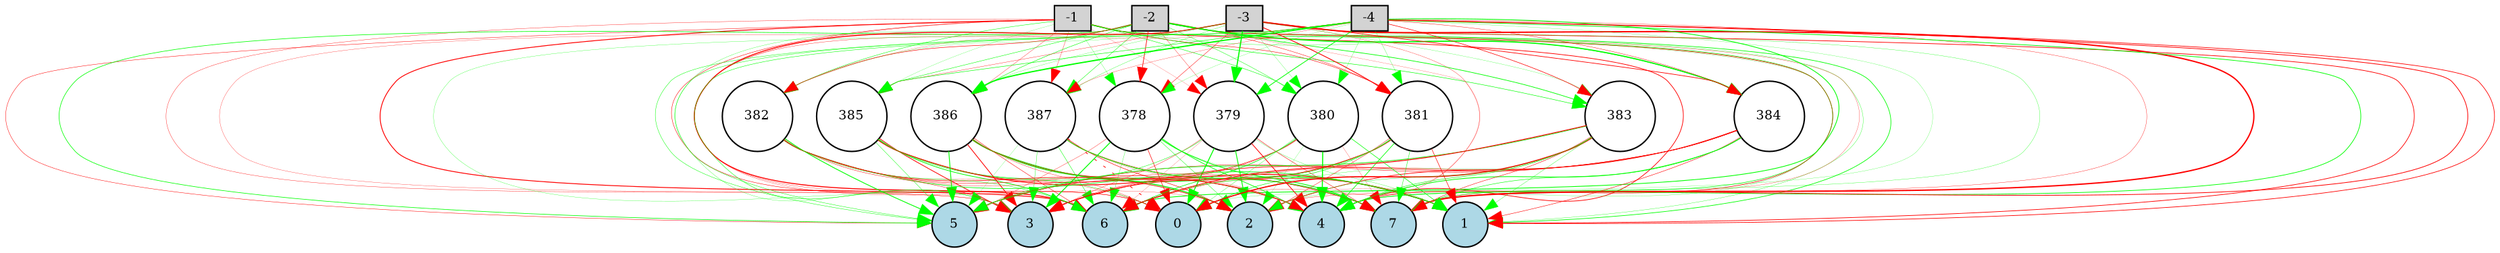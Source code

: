digraph {
	node [fontsize=9 height=0.2 shape=circle width=0.2]
	-1 [fillcolor=lightgray shape=box style=filled]
	-2 [fillcolor=lightgray shape=box style=filled]
	-3 [fillcolor=lightgray shape=box style=filled]
	-4 [fillcolor=lightgray shape=box style=filled]
	0 [fillcolor=lightblue style=filled]
	1 [fillcolor=lightblue style=filled]
	2 [fillcolor=lightblue style=filled]
	3 [fillcolor=lightblue style=filled]
	4 [fillcolor=lightblue style=filled]
	5 [fillcolor=lightblue style=filled]
	6 [fillcolor=lightblue style=filled]
	7 [fillcolor=lightblue style=filled]
	384 [fillcolor=white style=filled]
	385 [fillcolor=white style=filled]
	386 [fillcolor=white style=filled]
	387 [fillcolor=white style=filled]
	378 [fillcolor=white style=filled]
	379 [fillcolor=white style=filled]
	380 [fillcolor=white style=filled]
	381 [fillcolor=white style=filled]
	382 [fillcolor=white style=filled]
	383 [fillcolor=white style=filled]
	-1 -> 378 [color=green penwidth=0.14124751653395767 style=solid]
	-1 -> 379 [color=red penwidth=0.10701539677341676 style=solid]
	-1 -> 380 [color=green penwidth=0.2909374472964182 style=solid]
	-1 -> 381 [color=red penwidth=0.2964603449841121 style=solid]
	-1 -> 382 [color=green penwidth=0.27753956454741036 style=solid]
	-1 -> 383 [color=green penwidth=0.3291004493517829 style=solid]
	-1 -> 384 [color=green penwidth=0.1847083066324422 style=solid]
	-1 -> 385 [color=green penwidth=0.12038684461144654 style=solid]
	-1 -> 386 [color=red penwidth=0.17983674134561678 style=solid]
	-1 -> 387 [color=red penwidth=0.18676939303065554 style=solid]
	-2 -> 378 [color=red penwidth=0.43865568635315166 style=solid]
	-2 -> 379 [color=red penwidth=0.18446576187179597 style=solid]
	-2 -> 380 [color=green penwidth=0.2449919590082071 style=solid]
	-2 -> 381 [color=red penwidth=0.25375938931049685 style=solid]
	-2 -> 382 [color=red penwidth=0.3322543126689262 style=solid]
	-2 -> 383 [color=green penwidth=0.444330517213706 style=solid]
	-2 -> 384 [color=green penwidth=0.7957950411789406 style=solid]
	-2 -> 385 [color=green penwidth=0.28238749863124424 style=solid]
	-2 -> 386 [color=green penwidth=0.30187143256058097 style=solid]
	-2 -> 387 [color=green penwidth=0.26836966258566164 style=solid]
	-3 -> 378 [color=red penwidth=0.25338911556176996 style=solid]
	-3 -> 379 [color=green penwidth=0.8057272149403197 style=solid]
	-3 -> 380 [color=green penwidth=0.13102744668453792 style=solid]
	-3 -> 381 [color=red penwidth=0.553418071209592 style=solid]
	-3 -> 382 [color=green penwidth=0.11953103206719605 style=solid]
	-3 -> 383 [color=green penwidth=0.13310959201165662 style=solid]
	-3 -> 384 [color=red penwidth=0.439749872186214 style=solid]
	-3 -> 385 [color=red penwidth=0.18954636948546458 style=solid]
	-3 -> 386 [color=green penwidth=0.13299022740474192 style=solid]
	-3 -> 387 [color=green penwidth=0.16765139705818088 style=solid]
	-4 -> 378 [color=green penwidth=0.1170293434022012 style=solid]
	-4 -> 379 [color=green penwidth=0.49820067992656303 style=solid]
	-4 -> 380 [color=green penwidth=0.14764934441318045 style=solid]
	-4 -> 381 [color=green penwidth=0.15426463604310253 style=solid]
	-4 -> 382 [color=red penwidth=0.10696446358159578 style=solid]
	-4 -> 383 [color=red penwidth=0.36888925233458636 style=solid]
	-4 -> 384 [color=red penwidth=0.23525045768732522 style=solid]
	-4 -> 385 [color=green penwidth=0.326741354093108 style=solid]
	-4 -> 386 [color=green penwidth=0.9074639198180078 style=solid]
	-4 -> 387 [color=red penwidth=0.1512341505548298 style=solid]
	378 -> 0 [color=red penwidth=0.3505764795284706 style=solid]
	378 -> 1 [color=green penwidth=0.10006942964433914 style=solid]
	378 -> 2 [color=green penwidth=0.24122869975464992 style=solid]
	378 -> 3 [color=green penwidth=0.6294325689490032 style=solid]
	378 -> 4 [color=green penwidth=0.43451269916826596 style=solid]
	378 -> 5 [color=red penwidth=0.1865490459909575 style=solid]
	378 -> 6 [color=green penwidth=0.16638677444100583 style=solid]
	378 -> 7 [color=green penwidth=0.5277699681986631 style=solid]
	379 -> 0 [color=green penwidth=0.6622835114937091 style=solid]
	379 -> 1 [color=green penwidth=0.15143047131457565 style=solid]
	379 -> 2 [color=green penwidth=0.5731310167085717 style=solid]
	379 -> 3 [color=red penwidth=0.20685861698196353 style=solid]
	379 -> 4 [color=red penwidth=0.5161671307731163 style=solid]
	379 -> 5 [color=green penwidth=0.26111849386379726 style=solid]
	379 -> 6 [color=red penwidth=0.10358962630193745 style=solid]
	379 -> 7 [color=red penwidth=0.272458830483021 style=solid]
	380 -> 0 [color=green penwidth=0.16474158228562236 style=solid]
	380 -> 1 [color=green penwidth=0.36223281836096644 style=solid]
	380 -> 2 [color=green penwidth=0.11051859739859315 style=solid]
	380 -> 3 [color=red penwidth=0.23065583004540477 style=solid]
	380 -> 4 [color=green penwidth=0.7428001947404805 style=solid]
	380 -> 5 [color=red penwidth=0.33132722772262674 style=solid]
	380 -> 6 [color=green penwidth=0.39908078475044007 style=solid]
	380 -> 7 [color=red penwidth=0.13440414589954225 style=solid]
	381 -> 0 [color=green penwidth=0.3200085623959543 style=solid]
	381 -> 1 [color=red penwidth=0.341214871919032 style=solid]
	381 -> 2 [color=red penwidth=0.23952481827965602 style=solid]
	381 -> 3 [color=red penwidth=0.4883876830644759 style=solid]
	381 -> 4 [color=green penwidth=0.4235834181996232 style=solid]
	381 -> 5 [color=red penwidth=0.14875394860639757 style=solid]
	381 -> 6 [color=green penwidth=0.31916821228427594 style=solid]
	381 -> 7 [color=green penwidth=0.26104239895917947 style=solid]
	382 -> 0 [color=red penwidth=0.14166916827808346 style=solid]
	382 -> 1 [color=green penwidth=0.40419086607099775 style=solid]
	382 -> 2 [color=red penwidth=0.39791778540206924 style=solid]
	382 -> 3 [color=red penwidth=0.23278553533369403 style=solid]
	382 -> 4 [color=red penwidth=0.2863930618559867 style=solid]
	382 -> 5 [color=green penwidth=0.5479281499377221 style=solid]
	382 -> 6 [color=green penwidth=0.22902662689191103 style=solid]
	382 -> 7 [color=red penwidth=0.17794272643392678 style=solid]
	383 -> 0 [color=red penwidth=0.8056883997830897 style=solid]
	383 -> 1 [color=green penwidth=0.17813973342632294 style=solid]
	383 -> 2 [color=green penwidth=0.18193441549883915 style=solid]
	383 -> 3 [color=red penwidth=0.12845103404681565 style=solid]
	383 -> 4 [color=green penwidth=0.31254325884018463 style=solid]
	383 -> 5 [color=green penwidth=0.427232792064405 style=solid]
	383 -> 6 [color=red penwidth=0.5552931105791279 style=solid]
	383 -> 7 [color=red penwidth=0.2799276287502691 style=solid]
	384 -> 0 [color=green penwidth=0.15742823808819928 style=solid]
	384 -> 1 [color=red penwidth=0.2979294791009053 style=solid]
	384 -> 2 [color=red penwidth=0.4387640562830357 style=solid]
	384 -> 3 [color=red penwidth=0.3775269767713503 style=solid]
	384 -> 4 [color=green penwidth=0.5141821387595619 style=solid]
	384 -> 5 [color=red penwidth=0.2710754452394023 style=solid]
	384 -> 6 [color=red penwidth=0.28834538161920353 style=solid]
	384 -> 7 [color=green penwidth=0.3090613670409412 style=solid]
	385 -> 0 [color=green penwidth=0.23849442634385368 style=solid]
	385 -> 1 [color=red penwidth=0.568990815016438 style=solid]
	385 -> 2 [color=green penwidth=0.1652542555627763 style=solid]
	385 -> 3 [color=red penwidth=0.4952544672528255 style=solid]
	385 -> 4 [color=green penwidth=0.26181857108764894 style=solid]
	385 -> 5 [color=green penwidth=0.2359773770659441 style=solid]
	385 -> 6 [color=green penwidth=0.4800289914976372 style=solid]
	385 -> 7 [color=red penwidth=0.3392454654600932 style=solid]
	386 -> 0 [color=red penwidth=0.18879851585236831 style=solid]
	386 -> 1 [color=green penwidth=0.5373050784958057 style=solid]
	386 -> 2 [color=green penwidth=0.6282269263272849 style=solid]
	386 -> 3 [color=red penwidth=0.5264505481599484 style=solid]
	386 -> 4 [color=red penwidth=0.4506918660217185 style=solid]
	386 -> 5 [color=green penwidth=0.5593572684063925 style=solid]
	386 -> 6 [color=red penwidth=0.2782382545851324 style=solid]
	386 -> 7 [color=green penwidth=0.18303665456490986 style=solid]
	387 -> 0 [color=red penwidth=0.49290137342496576 style=dotted]
	387 -> 1 [color=red penwidth=0.3738349575900596 style=solid]
	387 -> 2 [color=red penwidth=0.3305912342651146 style=solid]
	387 -> 3 [color=green penwidth=0.20827779278405617 style=solid]
	387 -> 4 [color=red penwidth=0.14044615471359478 style=solid]
	387 -> 5 [color=green penwidth=0.10927711031293781 style=solid]
	387 -> 6 [color=green penwidth=0.2687884043967939 style=solid]
	387 -> 7 [color=green penwidth=0.4837187754989404 style=solid]
	-1 -> 0 [color=red penwidth=0.2839708730841346 style=solid]
	-1 -> 1 [color=green penwidth=0.17934055674536256 style=solid]
	-1 -> 2 [color=red penwidth=0.14921635612313705 style=solid]
	-1 -> 3 [color=red penwidth=0.20015382150554495 style=solid]
	-1 -> 4 [color=red penwidth=0.46681407545950093 style=solid]
	-1 -> 5 [color=red penwidth=0.2603313561586855 style=solid]
	-1 -> 6 [color=red penwidth=0.5916334789503244 style=solid]
	-1 -> 7 [color=green penwidth=0.35447343165256984 style=solid]
	-2 -> 0 [color=red penwidth=0.18886084157029764 style=solid]
	-2 -> 1 [color=green penwidth=0.43369585004011313 style=solid]
	-2 -> 2 [color=red penwidth=0.11691674476673648 style=solid]
	-2 -> 3 [color=red penwidth=0.15564154751559117 style=solid]
	-2 -> 4 [color=red penwidth=0.37627130462478164 style=solid]
	-2 -> 5 [color=green penwidth=0.3976177364783601 style=solid]
	-2 -> 6 [color=green penwidth=0.15449112443914498 style=solid]
	-2 -> 7 [color=red penwidth=0.15277038543663404 style=solid]
	-3 -> 0 [color=red penwidth=0.16726941886851082 style=solid]
	-3 -> 1 [color=red penwidth=0.45837820088843684 style=solid]
	-3 -> 2 [color=green penwidth=0.13905881821534666 style=solid]
	-3 -> 3 [color=green penwidth=0.15771434316040822 style=solid]
	-3 -> 4 [color=green penwidth=0.1687107833105907 style=solid]
	-3 -> 5 [color=green penwidth=0.25550851789574336 style=solid]
	-3 -> 6 [color=red penwidth=0.6769631947705964 style=solid]
	-3 -> 7 [color=red penwidth=0.9365638218772447 style=solid]
	-4 -> 0 [color=green penwidth=0.1284322635799335 style=solid]
	-4 -> 1 [color=red penwidth=0.4390875721650406 style=solid]
	-4 -> 2 [color=red penwidth=0.19667712048569375 style=solid]
	-4 -> 3 [color=green penwidth=0.2826644275919443 style=solid]
	-4 -> 4 [color=green penwidth=0.46454815459239707 style=solid]
	-4 -> 5 [color=green penwidth=0.24817431392157135 style=solid]
	-4 -> 6 [color=green penwidth=0.5275145302830083 style=solid]
	-4 -> 7 [color=red penwidth=0.49469146428403366 style=solid]
}
